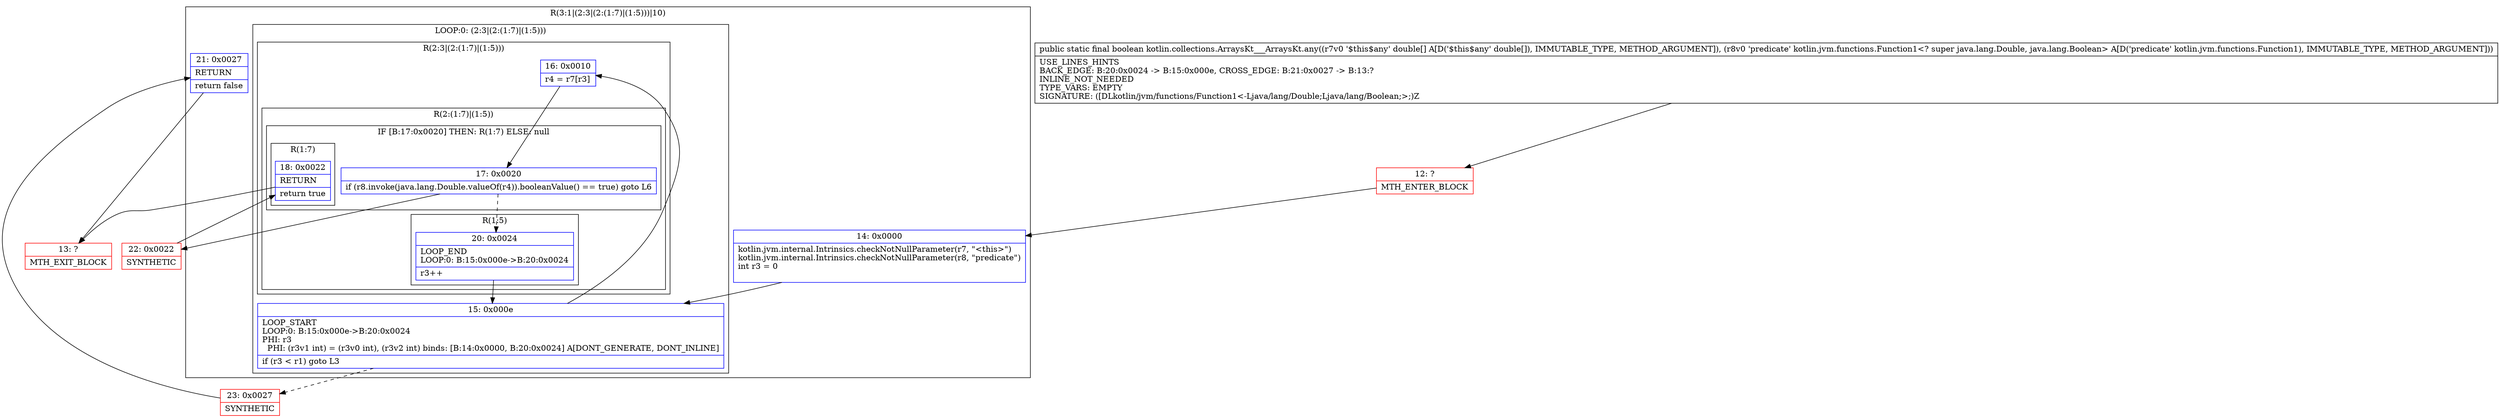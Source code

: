 digraph "CFG forkotlin.collections.ArraysKt___ArraysKt.any([DLkotlin\/jvm\/functions\/Function1;)Z" {
subgraph cluster_Region_1512485674 {
label = "R(3:1|(2:3|(2:(1:7)|(1:5)))|10)";
node [shape=record,color=blue];
Node_14 [shape=record,label="{14\:\ 0x0000|kotlin.jvm.internal.Intrinsics.checkNotNullParameter(r7, \"\<this\>\")\lkotlin.jvm.internal.Intrinsics.checkNotNullParameter(r8, \"predicate\")\lint r3 = 0\l\l}"];
subgraph cluster_LoopRegion_511752276 {
label = "LOOP:0: (2:3|(2:(1:7)|(1:5)))";
node [shape=record,color=blue];
Node_15 [shape=record,label="{15\:\ 0x000e|LOOP_START\lLOOP:0: B:15:0x000e\-\>B:20:0x0024\lPHI: r3 \l  PHI: (r3v1 int) = (r3v0 int), (r3v2 int) binds: [B:14:0x0000, B:20:0x0024] A[DONT_GENERATE, DONT_INLINE]\l|if (r3 \< r1) goto L3\l}"];
subgraph cluster_Region_1357205124 {
label = "R(2:3|(2:(1:7)|(1:5)))";
node [shape=record,color=blue];
Node_16 [shape=record,label="{16\:\ 0x0010|r4 = r7[r3]\l}"];
subgraph cluster_Region_1012933366 {
label = "R(2:(1:7)|(1:5))";
node [shape=record,color=blue];
subgraph cluster_IfRegion_1027945908 {
label = "IF [B:17:0x0020] THEN: R(1:7) ELSE: null";
node [shape=record,color=blue];
Node_17 [shape=record,label="{17\:\ 0x0020|if (r8.invoke(java.lang.Double.valueOf(r4)).booleanValue() == true) goto L6\l}"];
subgraph cluster_Region_842665214 {
label = "R(1:7)";
node [shape=record,color=blue];
Node_18 [shape=record,label="{18\:\ 0x0022|RETURN\l|return true\l}"];
}
}
subgraph cluster_Region_201452669 {
label = "R(1:5)";
node [shape=record,color=blue];
Node_20 [shape=record,label="{20\:\ 0x0024|LOOP_END\lLOOP:0: B:15:0x000e\-\>B:20:0x0024\l|r3++\l}"];
}
}
}
}
Node_21 [shape=record,label="{21\:\ 0x0027|RETURN\l|return false\l}"];
}
Node_12 [shape=record,color=red,label="{12\:\ ?|MTH_ENTER_BLOCK\l}"];
Node_22 [shape=record,color=red,label="{22\:\ 0x0022|SYNTHETIC\l}"];
Node_13 [shape=record,color=red,label="{13\:\ ?|MTH_EXIT_BLOCK\l}"];
Node_23 [shape=record,color=red,label="{23\:\ 0x0027|SYNTHETIC\l}"];
MethodNode[shape=record,label="{public static final boolean kotlin.collections.ArraysKt___ArraysKt.any((r7v0 '$this$any' double[] A[D('$this$any' double[]), IMMUTABLE_TYPE, METHOD_ARGUMENT]), (r8v0 'predicate' kotlin.jvm.functions.Function1\<? super java.lang.Double, java.lang.Boolean\> A[D('predicate' kotlin.jvm.functions.Function1), IMMUTABLE_TYPE, METHOD_ARGUMENT]))  | USE_LINES_HINTS\lBACK_EDGE: B:20:0x0024 \-\> B:15:0x000e, CROSS_EDGE: B:21:0x0027 \-\> B:13:?\lINLINE_NOT_NEEDED\lTYPE_VARS: EMPTY\lSIGNATURE: ([DLkotlin\/jvm\/functions\/Function1\<\-Ljava\/lang\/Double;Ljava\/lang\/Boolean;\>;)Z\l}"];
MethodNode -> Node_12;Node_14 -> Node_15;
Node_15 -> Node_16;
Node_15 -> Node_23[style=dashed];
Node_16 -> Node_17;
Node_17 -> Node_20[style=dashed];
Node_17 -> Node_22;
Node_18 -> Node_13;
Node_20 -> Node_15;
Node_21 -> Node_13;
Node_12 -> Node_14;
Node_22 -> Node_18;
Node_23 -> Node_21;
}

